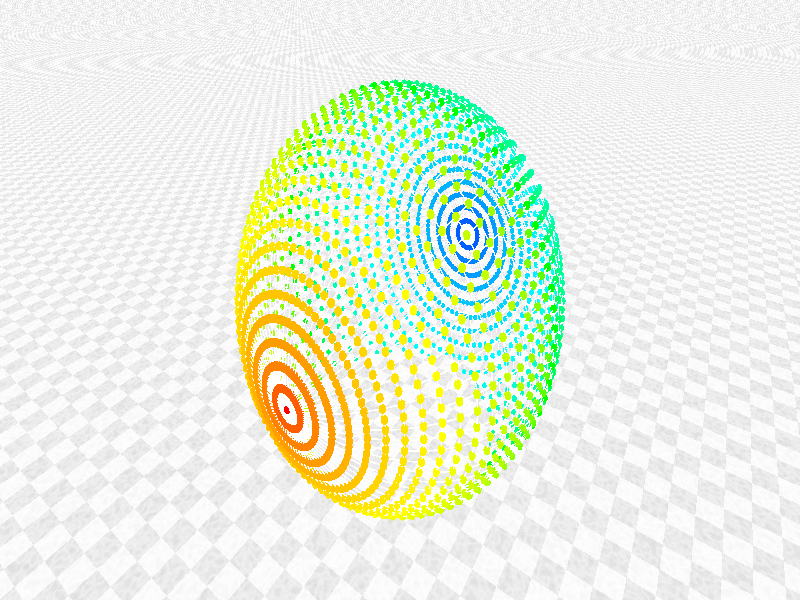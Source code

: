 #include "colors.inc"                                   
#include "textures.inc"

#declare hor_res=1920;
#declare ver_res=1080;
             
#declare stepping=5;             
#declare basis=7.0;
#declare r=7;      
#declare cyl_rad=0.02;  
#declare cyl_color=color White;
#declare d=r*2.0;

#declare kugel=sphere {
    <0,0,0>, 0.12     
}  


plane{<0,1,0>,1 
    hollow  
    texture{
        pigment{
            bozo turbulence 0.85 scale 1.0 translate<5,0,0>
            color_map{
                 [0.5 rgb <0.20, 0.20, 1.0>]
                 [0.6 rgb <1,1,1>]
                 [1.0 rgb <0.5,0.5,0.5>]
            }
        }
        finish {ambient 1 diffuse 0} }      
        scale 10000
}  

camera {
    location <10, 10, -15>
    look_at  <0, 0,  0>  
    right 16/9*x
}   

light_source { <2, 5, -20> color White}     

#declare TileNormal=normal{
    gradient x 2 
    slope_map{
        [0 <0, 1>] 
        [.05 <1, 0>] 
        [.95 <1, 0>] 
        [1 <0, -1>]
    }
} 

plane { <0, 1, 0>, -5.2
    pigment{ 
        checker
        pigment { granite color_map { [0 rgb 1][1 rgb .9] } }
        pigment { granite color_map { [0 rgb .9][1 rgb .7] } }
    }
    finish { specular 1 }
    normal{
        average normal_map{
            [1 TileNormal]
            [1 TileNormal rotate y*90]
        }
    }
} 

#declare cs = function{ 
  spline { 
    000, <1,0,0>   
    025, <1,1,0>
    050, <0,1,0>
    075, <0,1,1>
    100, <0,0,1>
  }
  }

#declare sp=union{   
     
#for(i,0,360-stepping,stepping)
    #for(j,0,180-stepping,stepping)
        #declare x1=r*sin(radians(j))*cos(radians(i));
        #declare y1=r*sin(radians(j))*sin(radians(i));
        #declare z1=r*cos(radians(j));
        
        #declare x2=r*sin(radians(j+stepping))*cos(radians(i));
        #declare y2=r*sin(radians(j+stepping))*sin(radians(i));
        #declare z2=r*cos(radians(j+stepping));  
        
        #declare x3=r*sin(radians(j))*cos(radians(i+stepping));
        #declare y3=r*sin(radians(j))*sin(radians(i+stepping));
        #declare z3=r*cos(radians(j));  
        
        cylinder{
            <x1,y1,z1>,
            <x2,y2,z2>,
            cyl_rad
            pigment {cyl_color}
        }
          
        #if(j!=0)
            cylinder{
                <x1,y1,z1>,
                <x3,y3,z3>,
                cyl_rad
                pigment {cyl_color}
            }        
        #end
    #end
#end 

#for(i,0,360,stepping)
    #for(j,0,180,stepping)
        #declare x1=r*sin(radians(j))*cos(radians(i));
        #declare y1=r*sin(radians(j))*sin(radians(i));
        #declare z1=r*cos(radians(j));
        object{ kugel translate <x1,y1,z1>     
            
            texture{      
                pigment{
                    color cs((1-(j/180))*100)
                }
            }
        }
    #end    
#end
} 

object{sp translate <0,0,0>}